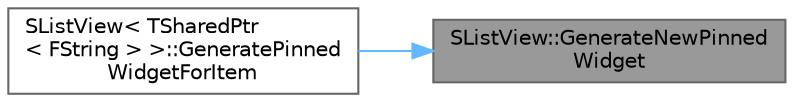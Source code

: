 digraph "SListView::GenerateNewPinnedWidget"
{
 // INTERACTIVE_SVG=YES
 // LATEX_PDF_SIZE
  bgcolor="transparent";
  edge [fontname=Helvetica,fontsize=10,labelfontname=Helvetica,labelfontsize=10];
  node [fontname=Helvetica,fontsize=10,shape=box,height=0.2,width=0.4];
  rankdir="RL";
  Node1 [id="Node000001",label="SListView::GenerateNewPinned\lWidget",height=0.2,width=0.4,color="gray40", fillcolor="grey60", style="filled", fontcolor="black",tooltip=" "];
  Node1 -> Node2 [id="edge1_Node000001_Node000002",dir="back",color="steelblue1",style="solid",tooltip=" "];
  Node2 [id="Node000002",label="SListView\< TSharedPtr\l\< FString \> \>::GeneratePinned\lWidgetForItem",height=0.2,width=0.4,color="grey40", fillcolor="white", style="filled",URL="$d1/dc1/classSListView.html#a8b592f839a9cff6721d891165b34d927",tooltip=" "];
}
